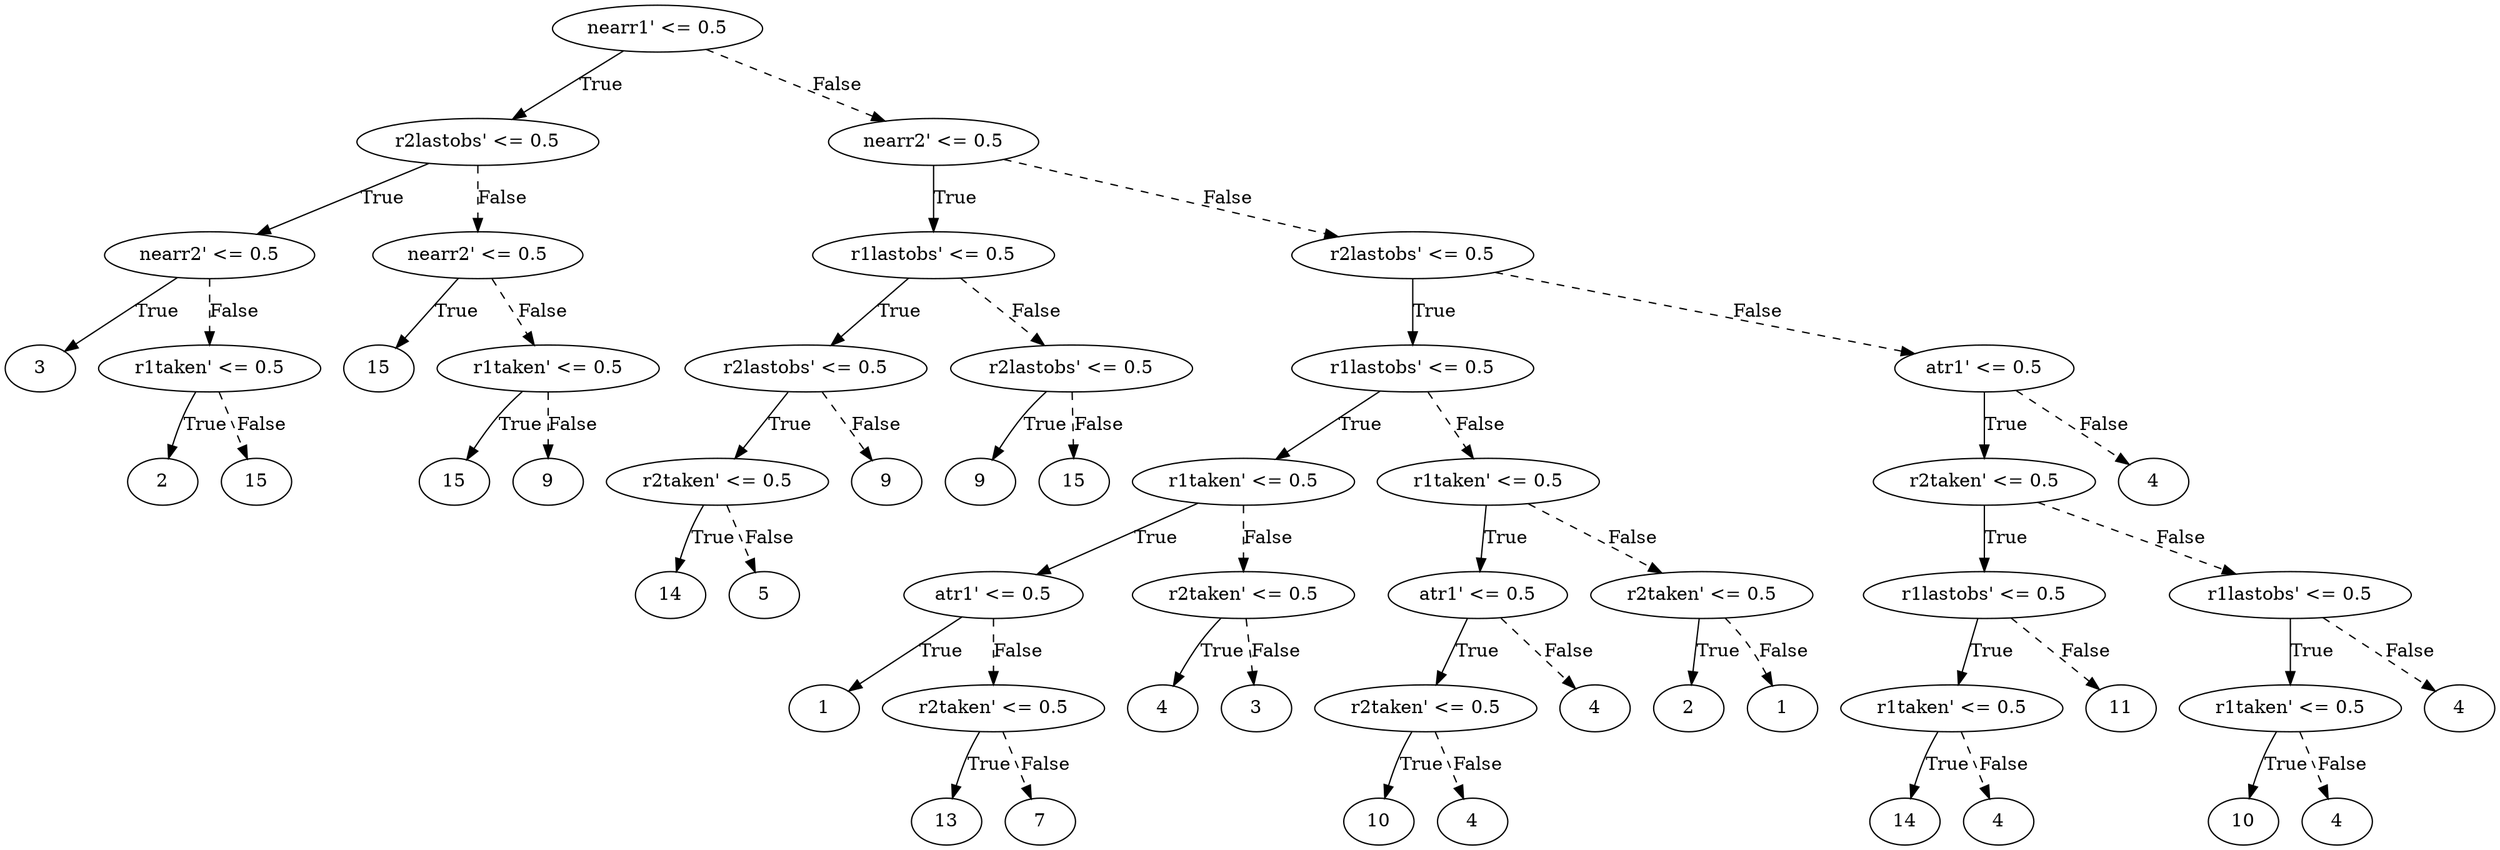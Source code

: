 digraph {
0 [label="nearr1' <= 0.5"];
1 [label="r2lastobs' <= 0.5"];
2 [label="nearr2' <= 0.5"];
3 [label="3"];
2 -> 3 [label="True"];
4 [label="r1taken' <= 0.5"];
5 [label="2"];
4 -> 5 [label="True"];
6 [label="15"];
4 -> 6 [style="dashed", label="False"];
2 -> 4 [style="dashed", label="False"];
1 -> 2 [label="True"];
7 [label="nearr2' <= 0.5"];
8 [label="15"];
7 -> 8 [label="True"];
9 [label="r1taken' <= 0.5"];
10 [label="15"];
9 -> 10 [label="True"];
11 [label="9"];
9 -> 11 [style="dashed", label="False"];
7 -> 9 [style="dashed", label="False"];
1 -> 7 [style="dashed", label="False"];
0 -> 1 [label="True"];
12 [label="nearr2' <= 0.5"];
13 [label="r1lastobs' <= 0.5"];
14 [label="r2lastobs' <= 0.5"];
15 [label="r2taken' <= 0.5"];
16 [label="14"];
15 -> 16 [label="True"];
17 [label="5"];
15 -> 17 [style="dashed", label="False"];
14 -> 15 [label="True"];
18 [label="9"];
14 -> 18 [style="dashed", label="False"];
13 -> 14 [label="True"];
19 [label="r2lastobs' <= 0.5"];
20 [label="9"];
19 -> 20 [label="True"];
21 [label="15"];
19 -> 21 [style="dashed", label="False"];
13 -> 19 [style="dashed", label="False"];
12 -> 13 [label="True"];
22 [label="r2lastobs' <= 0.5"];
23 [label="r1lastobs' <= 0.5"];
24 [label="r1taken' <= 0.5"];
25 [label="atr1' <= 0.5"];
26 [label="1"];
25 -> 26 [label="True"];
27 [label="r2taken' <= 0.5"];
28 [label="13"];
27 -> 28 [label="True"];
29 [label="7"];
27 -> 29 [style="dashed", label="False"];
25 -> 27 [style="dashed", label="False"];
24 -> 25 [label="True"];
30 [label="r2taken' <= 0.5"];
31 [label="4"];
30 -> 31 [label="True"];
32 [label="3"];
30 -> 32 [style="dashed", label="False"];
24 -> 30 [style="dashed", label="False"];
23 -> 24 [label="True"];
33 [label="r1taken' <= 0.5"];
34 [label="atr1' <= 0.5"];
35 [label="r2taken' <= 0.5"];
36 [label="10"];
35 -> 36 [label="True"];
37 [label="4"];
35 -> 37 [style="dashed", label="False"];
34 -> 35 [label="True"];
38 [label="4"];
34 -> 38 [style="dashed", label="False"];
33 -> 34 [label="True"];
39 [label="r2taken' <= 0.5"];
40 [label="2"];
39 -> 40 [label="True"];
41 [label="1"];
39 -> 41 [style="dashed", label="False"];
33 -> 39 [style="dashed", label="False"];
23 -> 33 [style="dashed", label="False"];
22 -> 23 [label="True"];
42 [label="atr1' <= 0.5"];
43 [label="r2taken' <= 0.5"];
44 [label="r1lastobs' <= 0.5"];
45 [label="r1taken' <= 0.5"];
46 [label="14"];
45 -> 46 [label="True"];
47 [label="4"];
45 -> 47 [style="dashed", label="False"];
44 -> 45 [label="True"];
48 [label="11"];
44 -> 48 [style="dashed", label="False"];
43 -> 44 [label="True"];
49 [label="r1lastobs' <= 0.5"];
50 [label="r1taken' <= 0.5"];
51 [label="10"];
50 -> 51 [label="True"];
52 [label="4"];
50 -> 52 [style="dashed", label="False"];
49 -> 50 [label="True"];
53 [label="4"];
49 -> 53 [style="dashed", label="False"];
43 -> 49 [style="dashed", label="False"];
42 -> 43 [label="True"];
54 [label="4"];
42 -> 54 [style="dashed", label="False"];
22 -> 42 [style="dashed", label="False"];
12 -> 22 [style="dashed", label="False"];
0 -> 12 [style="dashed", label="False"];

}